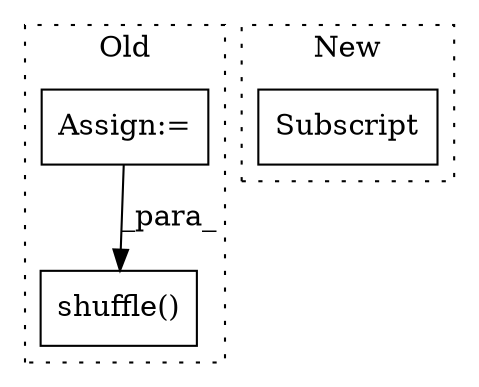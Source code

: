 digraph G {
subgraph cluster0 {
1 [label="shuffle()" a="75" s="36033,36063" l="15,1" shape="box"];
3 [label="Assign:=" a="68" s="35992" l="3" shape="box"];
label = "Old";
style="dotted";
}
subgraph cluster1 {
2 [label="Subscript" a="63" s="36576,0" l="33,0" shape="box"];
label = "New";
style="dotted";
}
3 -> 1 [label="_para_"];
}
